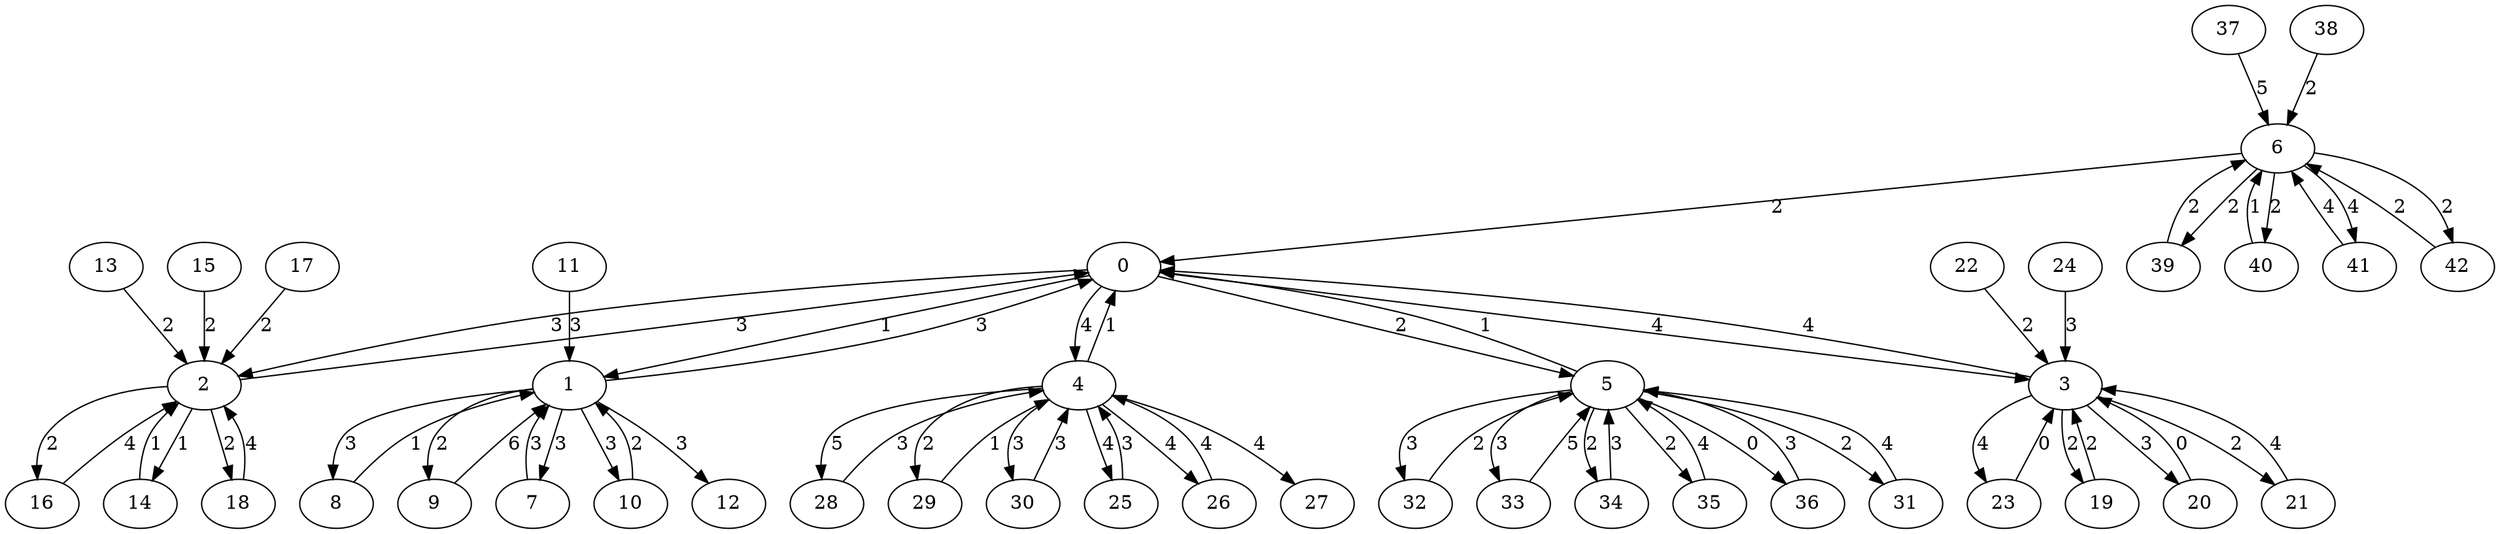 strict digraph "" {
	0 -> 1	[label=1];
	0 -> 2	[label=3];
	0 -> 3	[label=4];
	0 -> 4	[label=4];
	0 -> 5	[label=2];
	1 -> 0	[label=3];
	1 -> 7	[label=3];
	1 -> 8	[label=3];
	1 -> 9	[label=2];
	1 -> 10	[label=3];
	1 -> 12	[label=3];
	2 -> 0	[label=3];
	2 -> 14	[label=1];
	2 -> 16	[label=2];
	2 -> 18	[label=2];
	3 -> 0	[label=4];
	3 -> 19	[label=2];
	3 -> 20	[label=3];
	3 -> 21	[label=2];
	3 -> 23	[label=4];
	4 -> 0	[label=1];
	4 -> 25	[label=4];
	4 -> 26	[label=4];
	4 -> 27	[label=4];
	4 -> 28	[label=5];
	4 -> 29	[label=2];
	4 -> 30	[label=3];
	5 -> 0	[label=1];
	5 -> 31	[label=2];
	5 -> 32	[label=3];
	5 -> 33	[label=3];
	5 -> 34	[label=2];
	5 -> 35	[label=2];
	5 -> 36	[label=0];
	6 -> 0	[label=2];
	6 -> 39	[label=2];
	6 -> 40	[label=2];
	6 -> 41	[label=4];
	6 -> 42	[label=2];
	7 -> 1	[label=3];
	8 -> 1	[label=1];
	9 -> 1	[label=6];
	10 -> 1	[label=2];
	11 -> 1	[label=3];
	13 -> 2	[label=2];
	14 -> 2	[label=1];
	15 -> 2	[label=2];
	16 -> 2	[label=4];
	17 -> 2	[label=2];
	18 -> 2	[label=4];
	19 -> 3	[label=2];
	20 -> 3	[label=0];
	21 -> 3	[label=4];
	22 -> 3	[label=2];
	23 -> 3	[label=0];
	24 -> 3	[label=3];
	25 -> 4	[label=3];
	26 -> 4	[label=4];
	28 -> 4	[label=3];
	29 -> 4	[label=1];
	30 -> 4	[label=3];
	31 -> 5	[label=4];
	32 -> 5	[label=2];
	33 -> 5	[label=5];
	34 -> 5	[label=3];
	35 -> 5	[label=4];
	36 -> 5	[label=3];
	37 -> 6	[label=5];
	38 -> 6	[label=2];
	39 -> 6	[label=2];
	40 -> 6	[label=1];
	41 -> 6	[label=4];
	42 -> 6	[label=2];
}
